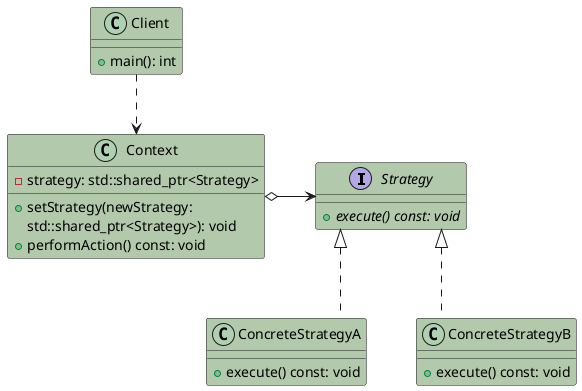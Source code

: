 ' Copyright (c) 2025 Franz Steinkress
' Licensed under the MIT License - see LICENSE for details
@startuml
skinparam nodesep 50
skinparam linetype ortho
skinparam classBackgroundColor #B2C9AB

interface Strategy {
    + {abstract} execute() const: void
}
class ConcreteStrategyA {
    + execute() const: void
}
class ConcreteStrategyB {
    + execute() const: void
}
class Context {
    - strategy: std::shared_ptr<Strategy>
    + setStrategy(newStrategy: 
      std::shared_ptr<Strategy>): void
    + performAction() const: void
}
class Client {
    + main(): int
}

Strategy <|.. ConcreteStrategyA
Strategy <|.. ConcreteStrategyB
Context o-right-> Strategy
Client ..> Context
@enduml
